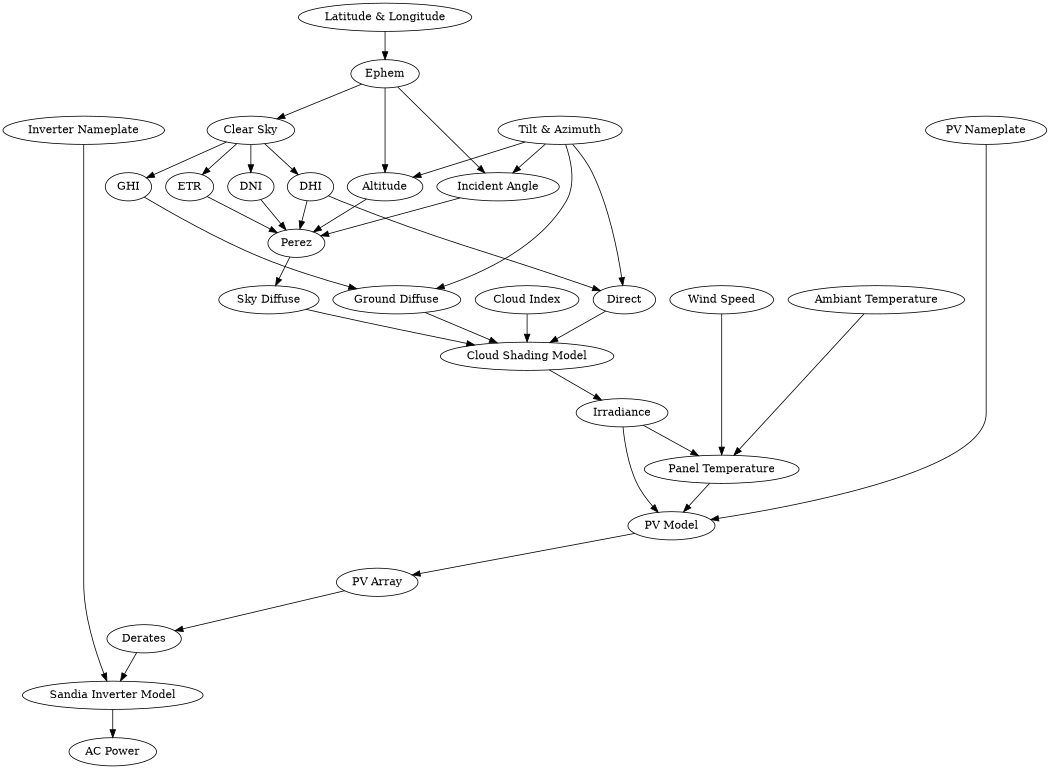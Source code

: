 digraph solpy {
size="7,7";
    {rank = same; "Tilt & Azimuth" "PV Nameplate" "Inverter Nameplate";}
    {rank = same; "Cloud Index" "Wind Speed" "Ambiant Temperature";}
    {rank = same; "Ground Diffuse" "Sky Diffuse" "Direct";}
    {rank = same; "GHI" "ETR" "DHI" "DNI";}
    "Latitude & Longitude" -> Ephem;
    "Ephem" -> "Clear Sky";
    "Ephem" -> "Altitude";
    "Ephem" -> "Incident Angle";
    "PV Nameplate" -> "PV Model";
    "Tilt & Azimuth" -> "Ground Diffuse";
    "Tilt & Azimuth" -> "Direct";
    "Tilt & Azimuth" -> "Incident Angle";
    "Tilt & Azimuth" -> "Altitude";
    "Incident Angle" -> "Perez";
    "Altitude" -> "Perez";
    "Clear Sky" -> {GHI; DNI; ETR; DHI;}
    "DNI" -> "Perez";
    "ETR" -> "Perez";
    "DHI" -> "Perez";
    "DHI" -> "Direct";
    "GHI" -> "Ground Diffuse";
    "Perez" -> "Sky Diffuse";
    "Sky Diffuse" -> "Cloud Shading Model";
    "Ground Diffuse" -> "Cloud Shading Model";
    "Direct" -> "Cloud Shading Model";
    "Cloud Index" -> "Cloud Shading Model";
    "Cloud Shading Model" -> "Irradiance";
    "Irradiance" -> "PV Model";
    "Ambiant Temperature" -> "Panel Temperature";
    "Wind Speed" -> "Panel Temperature";
    "Irradiance" -> "Panel Temperature";
    "Panel Temperature" -> "PV Model";
    "PV Model" -> "PV Array";
    "PV Array" -> "Derates";
    "Derates" -> "Sandia Inverter Model";
    "Inverter Nameplate" -> "Sandia Inverter Model";
    "Sandia Inverter Model" -> "AC Power";
}
